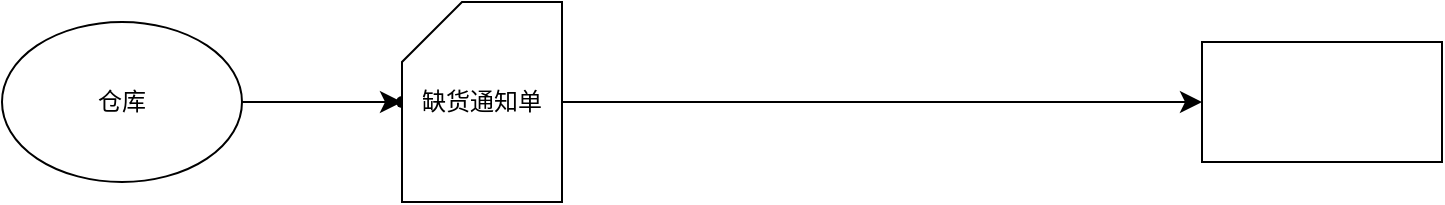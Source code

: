 <mxfile version="27.1.4">
  <diagram name="第 1 页" id="22nXB6A6ubtkRBf9mf9Q">
    <mxGraphModel dx="571" dy="773" grid="1" gridSize="10" guides="1" tooltips="1" connect="1" arrows="1" fold="1" page="1" pageScale="1" pageWidth="827" pageHeight="1169" math="0" shadow="0">
      <root>
        <mxCell id="0" />
        <mxCell id="1" parent="0" />
        <mxCell id="6lCiINFOkbsmRXvfDdeZ-8" value="" style="edgeStyle=none;curved=1;rounded=0;orthogonalLoop=1;jettySize=auto;html=1;fontSize=12;startSize=8;endSize=8;" edge="1" parent="1" source="6lCiINFOkbsmRXvfDdeZ-6" target="6lCiINFOkbsmRXvfDdeZ-7">
          <mxGeometry relative="1" as="geometry" />
        </mxCell>
        <mxCell id="6lCiINFOkbsmRXvfDdeZ-6" value="仓库" style="ellipse;whiteSpace=wrap;html=1;" vertex="1" parent="1">
          <mxGeometry x="20" y="280" width="120" height="80" as="geometry" />
        </mxCell>
        <mxCell id="6lCiINFOkbsmRXvfDdeZ-7" value="" style="shape=waypoint;sketch=0;size=6;pointerEvents=1;points=[];fillColor=default;resizable=0;rotatable=0;perimeter=centerPerimeter;snapToPoint=1;" vertex="1" parent="1">
          <mxGeometry x="210" y="310" width="20" height="20" as="geometry" />
        </mxCell>
        <mxCell id="6lCiINFOkbsmRXvfDdeZ-11" value="" style="edgeStyle=none;curved=1;rounded=0;orthogonalLoop=1;jettySize=auto;html=1;fontSize=12;startSize=8;endSize=8;" edge="1" parent="1" source="6lCiINFOkbsmRXvfDdeZ-9" target="6lCiINFOkbsmRXvfDdeZ-10">
          <mxGeometry relative="1" as="geometry" />
        </mxCell>
        <mxCell id="6lCiINFOkbsmRXvfDdeZ-9" value="缺货通知单" style="shape=card;whiteSpace=wrap;html=1;" vertex="1" parent="1">
          <mxGeometry x="220" y="270" width="80" height="100" as="geometry" />
        </mxCell>
        <mxCell id="6lCiINFOkbsmRXvfDdeZ-10" value="" style="whiteSpace=wrap;html=1;" vertex="1" parent="1">
          <mxGeometry x="620" y="290" width="120" height="60" as="geometry" />
        </mxCell>
      </root>
    </mxGraphModel>
  </diagram>
</mxfile>
